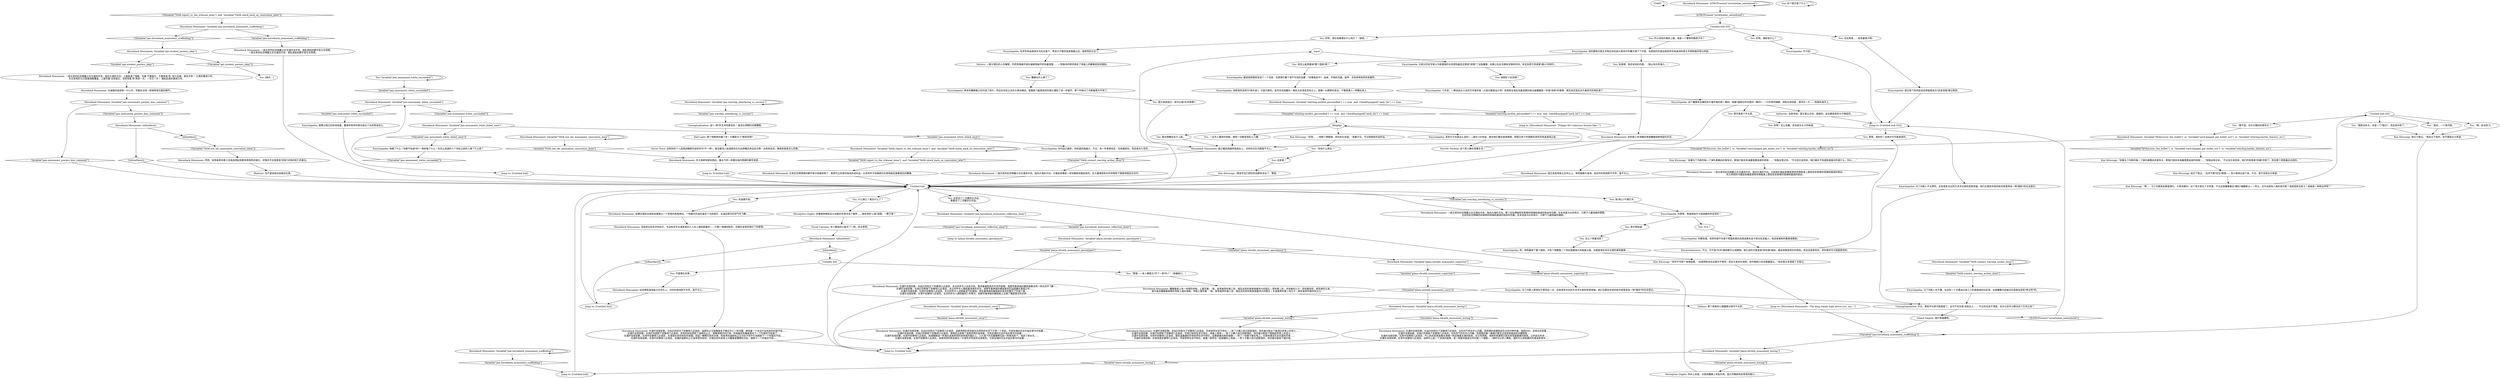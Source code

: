 # JAM / HORSEBACK MONUMENT
# On the traffic island in the jam, an old monument of Filippe III The Squanderer pointing towards an unknown location in the sea. The chest region seems to have suffered chip damage.
# ==================================================
digraph G {
	  0 [label="START"];
	  1 [label="input"];
	  2 [label="You: 这个国王做了什么？"];
	  3 [label="You: Variable[\"jam.monument_white_succeeded\"]"];
	  4 [label="Variable[\"jam.monument_white_succeeded\"]", shape=diamond];
	  5 [label="!(Variable[\"jam.monument_white_succeeded\"])", shape=diamond];
	  6 [label="Horseback Monument: 国王耀武扬威地高高在上，对你的记忆问题毫不关心。"];
	  7 [label="Encyclopedia: 先等等，等我把他可卡因成瘾的传说讲完！"];
	  8 [label="Encyclopedia: 马丁内斯人也不懂。在这样一个主要由左倾工人阶级组成的社区里，这座雕像已经被证实是相当具有*争议性*的。"];
	  9 [label="Horseback Monument: Variable[\"jam.warship_interfacing_rc_success\"]"];
	  10 [label="Variable[\"jam.warship_interfacing_rc_success\"]", shape=diamond];
	  11 [label="!(Variable[\"jam.warship_interfacing_rc_success\"])", shape=diamond];
	  12 [label="You: 这是谁？"];
	  13 [label="Kim Kitsuragi: “嗯……马丁内斯到处都是弹孔。大革命期间，这个地方发生了许多事。不过这座雕像最近*确实*被翻新过——所以，也许这是有人搞的恶作剧？或者是射击练习？或者是一种政治声明？”"];
	  14 [label="Inland Empire: 我们等着瞧吧。"];
	  15 [label="Horseback Monument: 然而，放荡者菲利普三世高高扬起他那张青铜色的面孔，好像并不在意那些*庶民*对他的死亡的看法。"];
	  16 [label="Conceptualization: 连*一两*的艺术性都没有！ 甚至比预期的还要糟糕。"];
	  17 [label="Horseback Monument: 一座古老的纪念碑矗立在交通岛中央，指向大海的方向。马和骑手看起来像是想拼命挣脱身上那些色彩鲜艳的缆绳和盘绕的铁丝。\n先王和他的马看起来像是想拼命挣脱身上那些色彩鲜艳的缆绳和盘绕的铁丝。"];
	  18 [label="Kim Kitsuragi: 他记下笔记。“我会记下来的。你不要抱太大希望。”"];
	  19 [label="Kim Kitsuragi: “有何不可呢?”他耸耸肩。“这表明枪支在这里并不稀罕，而且大家还在用呢，有时候枪口还会朝着国王。”他在笔记本里做了点笔记。"];
	  20 [label="Encyclopedia: 他的暴政为君主专制在世纪前大革命中的覆灭埋下了伏笔，也使他的宗族血统和伊苏林迪洲的君主专制制度的得以终结。"];
	  21 [label="Encyclopedia: 革命分子也是这么说的——就在150年前。就在他们搬空皇家陵寝，把国王陛下的遗骸扔进伊苏林迪海湾之前。"];
	  22 [label="You: 等等，真的吗？这绝对不可能是真的。"];
	  23 [label="Untitled hub (03)"];
	  24 [label="Authority: 这是诽谤。国王是公正的，美丽的。这全都是革命分子编造的。"];
	  25 [label="You: 我*真心*不懂艺术。"];
	  26 [label="You: [离开。]"];
	  27 [label="Horseback Monument: Variable[\"TASK.contact_warship_archer_done\"]"];
	  28 [label="Variable[\"TASK.contact_warship_archer_done\"]", shape=diamond];
	  29 [label="!(Variable[\"TASK.contact_warship_archer_done\"])", shape=diamond];
	  30 [label="Jump to: [Untitled hub]"];
	  31 [label="You: 怎么个挥霍法呢？"];
	  32 [label="Jump to: [Horseback Monument: \"Filippe III's ludicrous bronze like...\"]"];
	  33 [label="Horrific Necktie: 这个男人确实很懂生活！"];
	  34 [label="Horseback Monument: IsTHCPresent(\"revacholian_nationhood\")"];
	  35 [label="IsTHCPresent(\"revacholian_nationhood\")", shape=diamond];
	  36 [label="!(IsTHCPresent(\"revacholian_nationhood\"))", shape=diamond];
	  37 [label="Horseback Monument: Variable[\"jam.horseback_monument_scaffolding\"]"];
	  38 [label="Variable[\"jam.horseback_monument_scaffolding\"]", shape=diamond];
	  39 [label="!(Variable[\"jam.horseback_monument_scaffolding\"])", shape=diamond];
	  40 [label="Horseback Monument: 国王高高地耸立在你之上，审视着整片海湾。他对你的视线默不作声，毫不关心。"];
	  41 [label="You: 妙啊！这么有趣，还有虚无主义的味道。"];
	  42 [label="Encyclopedia: 马丁内斯人更倾向于赞同这一点，还有很多杰出的艺术评论家和思想领袖，他们比那些年轻的批判家更具有一种*微妙*的社会意识。"];
	  43 [label="Horseback Monument: Variable[\"plaza.ultralib_monument_sorry\"]"];
	  44 [label="Variable[\"plaza.ultralib_monument_sorry\"]", shape=diamond];
	  45 [label="!(Variable[\"plaza.ultralib_monument_sorry\"])", shape=diamond];
	  46 [label="Horseback Monument: 交通环岛很安静，在灿烂的阳光下安静得几近诡异。迪斯科之王就像身处于舞台中心一样闪耀，期待着一个永远不会到来的时髦节拍……\n交通环岛很安静，在钠灯的照射下安静得几近诡异。杏色的权杖照亮了迪斯科之王，就像黑暗中的灯塔，呼唤着所有舞者等待下一个时髦的节拍落下……\n交通环岛很安静，在雨中安静得几近诡异。水滴落在杏色权杖的周围，跃起一颗颗闪烁的水珠，而高贵的迪斯科之王仍在不慌不忙地猎取下一个时髦的节拍……\n交通环岛很安静，在雪中安静得几近诡异。冻僵的迪斯科之王高举杏色权杖，在银白色的床单上闪耀着更耀眼的光彩，猎取下一个时髦的节拍……"];
	  47 [label="Horseback Monument: Variable[\"TASK.see_ids_monument_renovation_done\"]"];
	  48 [label="Variable[\"TASK.see_ids_monument_renovation_done\"]", shape=diamond];
	  49 [label="!(Variable[\"TASK.see_ids_monument_renovation_done\"])", shape=diamond];
	  50 [label="Kim Kitsuragi: “看来学生们把你的话都听进去了，警探。”"];
	  51 [label="Horseback Monument: 雕像基座上有一块银色饰板，上面写着：“我，放荡者菲利普三世，瑞瓦肖菲利普家族最伟大的国王；菲利普二世，丰饶者的儿子；菲利普四世，疯狂者的父亲。”\n拨开盖在雕像基座银色饰板上面的海报，饰板上面写着：“我，放荡者菲利普三世，瑞瓦肖的菲利普家族最伟大的国王；丰饶者菲利普二世之子；疯狂者菲利普四世之父。”"];
	  52 [label="Kim Kitsuragi: “好吧……”他擦了擦眼镜，然后抬头张望。“我看不见。不过我相信你说的话。”"];
	  53 [label="You: 国王就是国王，他可以做*任何事情*。"];
	  54 [label="Encyclopedia: 大部分历史学家认为联盟国的仓促登陆最后还算是*拯救*了这座雕像：如果公社社员拥有足够的时间，肯定会把它弄成更*细小*的碎片。"];
	  55 [label="Horseback Monument: Variable[\"TASK.report_to_the_tribunal_done\"]  and  Variable[\"TASK.check_back_on_renovation_later\"]"];
	  56 [label="Variable[\"TASK.report_to_the_tribunal_done\"]  and  Variable[\"TASK.check_back_on_renovation_later\"]", shape=diamond];
	  57 [label="!(Variable[\"TASK.report_to_the_tribunal_done\"]  and  Variable[\"TASK.check_back_on_renovation_later\"])", shape=diamond];
	  58 [label="Horseback Monument: 在海报的底部有一行小字，写着在当地一家咖啡馆见面的细节。"];
	  59 [label="Horseback Monument: 一座古老的纪念碑矗立在交通岛中央，指向大海的方向。整个纪念碑被色彩鲜艳的缆绳和盘绕的铁丝所包裹。在本该是马头的地方，只剩下几截扭曲的钢筋。\n古老的纪念碑被色彩鲜艳的缆绳和盘绕的铁丝所包裹。在本该是马头的地方，只剩下几截扭曲的钢筋。"];
	  60 [label="Horseback Monument: 没有拼出你名字的彩灯，也没有双手长满老茧的工人在上面斜睨着你——只剩一堆建材陈列，仿佛在哀悼你错付了的梦想。"];
	  61 [label="Encyclopedia: 几年前，一群自由主义派的艺术爱好者（大部分都是设计师）觉得修复瑞瓦肖最浪费的统治者雕像是一件很*讽刺*的事情，更别说还是在这片最贫穷的地区里了……"];
	  62 [label="Rhetoric: 也不是说他生前就会在意。"];
	  63 [label="You: 检查脚手架。"];
	  64 [label="Horseback Monument: Variable[\"jam.horseback_monument_reflection_done\"]"];
	  65 [label="Variable[\"jam.horseback_monument_reflection_done\"]", shape=diamond];
	  66 [label="!(Variable[\"jam.horseback_monument_reflection_done\"])", shape=diamond];
	  67 [label="Jump to: [Untitled hub]"];
	  68 [label="Horseback Monument: IsKimHere()"];
	  69 [label="IsKimHere()", shape=diamond];
	  70 [label="!(IsKimHere())", shape=diamond];
	  71 [label="You: 好吧。现在他被埋在什么地方？（继续。）"];
	  72 [label="Jump to: [plaza.ultralib_monument_apocalypse]"];
	  73 [label="Horseback Monument: 一座古老的纪念碑矗立在交通环岛中央，胡乱搭起的脚手架立在周围。\n一座古老的纪念碑矗立在交通岛中央，胡乱搭起的脚手架立在周围。"];
	  74 [label="Encyclopedia: 国王陛下的侍臣说这样能帮他与*至高领域*建立联系。"];
	  75 [label="Electrochemistry: 不过，可不是*任何*毒粉都可以成瘾哦。我们说的可是皇家*菲利普*毒粉，据说效果是现在的两倍。而且还是紫色的，菲利普的可卡因是紫色的。"];
	  76 [label="Encyclopedia: 原本的雕像被公社炸成了碎片，然后在世纪之交的大革命期间，联盟国飞艇登陆的时候又遭到了进一步破坏。那个时候马丁内斯被夷为平地了。"];
	  77 [label="Horseback Monument: Variable[\"plaza.ultralib_monument_boring\"]"];
	  78 [label="Variable[\"plaza.ultralib_monument_boring\"]", shape=diamond];
	  79 [label="!(Variable[\"plaza.ultralib_monument_boring\"])", shape=diamond];
	  80 [label="Horseback Monument: 交通环岛很安静，在灿烂的阳光下安静得几近诡异。末日的传令人站在中央，等待着被明亮的天空所吞噬，他那写着神谕的硬纸板像活饵一样在风中飞舞……\n交通环岛很安静，在钠灯的照射下安静得几近诡异。末日的传令人拥抱着漆黑的天空，他那写着神谕的硬纸板将厄运隐藏在黑暗之中……\n交通环岛很安静，在雨中安静得几近诡异。末日的传令人迎接着湿气的侵蚀，他写着神谕的硬纸板在雨天的重压下开始下垂……\n交通环岛很安静，在雪中安静得几近诡异。末日的传令人拥抱着死亡的寒冷，他那写着神谕的硬纸板上沾满了像是堕天的灰烬……"];
	  81 [label="Horseback Monument: 交通环岛很安静，在灿烂的阳光下安静得几近诡异。无形的气色在中心闪耀，而周围的老建筑却在炎热中呻吟着，隐隐约约，显得无足轻重……\n交通环岛很安静，在钠灯的照射下安静得几近诡异。无形的气色在中心闪耀，而周围的每一盏路灯都无法复制其叛逆的闪耀辉煌……\n交通环岛很安静，在雨中安静得几近诡异。中心的彩绘表面像水滑梯一样迎接着水滴的到来。在它的周围，海岸的老建筑只是在享受着缓慢的侵蚀，之外别无所求……\n交通环岛很安静，在雪中安静得几近诡异。涂鸦中心是一个流淌的蛋黄，是一种新风格诞生时的第一个细胞——随时可以供人蘸取，随时可以用粘稠的灵感滋养青年……"];
	  82 [label="You: “警督——有人朝国王*开了一枪*吗？”（指着缺口。）"];
	  83 [label="You: 不提弹孔的事。"];
	  84 [label="Untitled hub (02)"];
	  85 [label="You: 所以说他对毒粉上瘾，他是一个奢侈的瘾君子吗？"];
	  86 [label="Untitled hub"];
	  87 [label="Horseback Monument: Variable[\"plaza.ultralib_monument_boring\"]"];
	  88 [label="Variable[\"plaza.ultralib_monument_boring\"]", shape=diamond];
	  89 [label="!(Variable[\"plaza.ultralib_monument_boring\"])", shape=diamond];
	  90 [label="Perception (Sight): 好像某种拥有巨大动能的东西冲击了胸甲……就在他的‘心脏’周围。一颗子弹？"];
	  91 [label="You: “你有什么想法？”"];
	  92 [label="Shivers: 一群大理石的人形雕塑，仍然哭嚎着环绕在被肆意破坏的坟墓周围……一阵致命的寒风卷走了地面上的糖果皮和旧报纸。"];
	  93 [label="Encyclopedia: 你要知道，老菲利普不仅善于把国库里的资源浪费在金子和仪仗武器上，他还是毒粉的重度成瘾者。"];
	  94 [label="Encyclopedia: 可卡因。"];
	  95 [label="Horseback Monument: 古老纪念碑周围的脚手架已经被拆掉了，取而代之的是你投资的战利品，众多的杆子和绳索仍在原地固定着重组后的雕像。"];
	  96 [label="Horseback Monument: Variable[\"plaza.ultralib_monument_apocalypse\"]"];
	  97 [label="Variable[\"plaza.ultralib_monument_apocalypse\"]", shape=diamond];
	  98 [label="!(Variable[\"plaza.ultralib_monument_apocalypse\"])", shape=diamond];
	  99 [label="Horseback Monument: Variable[\"jam.horseback_monument_scaffolding\"]"];
	  100 [label="Variable[\"jam.horseback_monument_scaffolding\"]", shape=diamond];
	  101 [label="!(Variable[\"jam.horseback_monument_scaffolding\"])", shape=diamond];
	  102 [label="Horseback Monument: 先王挑衅地望向西边，像木乃伊一样裹在临时搭建的脚手架里……"];
	  103 [label="You: “都不是。也许它跟凶杀案有关？”"];
	  104 [label="Kim Kitsuragi: “如果马丁内斯的每一个弹孔都跟凶杀案有关，那我们就会有海量需要追查的线索……”他掏出笔记本。“不过话又说回来，我们的受害者*的确*中枪了。而且那个洞是最近出现的。”"];
	  105 [label="Encyclopedia: 据说他把寝宫变成了一个宝库，在那里贮藏了深不可测的宝藏：*克鲁格金币*、金条、华丽的兵器、盔甲，还有各种各样的圣餐杯。"];
	  106 [label="Encyclopedia: 他称他的宝库为*索尔金*。它是污秽的。有传言说他睡在一堆巨大的浸金羽毛之上，就像一头肥胖的恶龙，不像普通人一样睡在床上。"];
	  107 [label="You: 一出令人震惊的闹剧。难怪一切都变得乱七八糟。"];
	  108 [label="You: 那可真是个坏主意。"];
	  109 [label="You: 谁修好了纪念碑？"];
	  110 [label="Horseback Monument: 纵横交错的木板和金属管以一个奇怪的角度伸出。一块破烂的油布盖住了马和骑手，在海边寒冷的空气中飞舞……"];
	  111 [label="Jump to: [Untitled hub]"];
	  112 [label="Jump to: [Untitled hub]"];
	  113 [label="Horseback Monument: 一座古老的纪念碑矗立在交通岛中央，指向大海的方向。上面贴满了海报，写着‘不要国王，不要老板’和 ‘前仆后继，继往开来！’之类的激进口号。\n先王和他的马已经被海报覆盖，上面写着‘没有国王，没有老板’和‘再来一次，一次又一次！’诸如此类的激进口号。"];
	  114 [label="Horseback Monument: Variable[\"jam.monument_posters_kim_comment\"]"];
	  115 [label="Variable[\"jam.monument_posters_kim_comment\"]", shape=diamond];
	  116 [label="!(Variable[\"jam.monument_posters_kim_comment\"])", shape=diamond];
	  117 [label="Visual Calculus: 有人朝他的心脏开了一枪。有点意思。"];
	  118 [label="Untitled hub"];
	  119 [label="Horseback Monument: Variable[\"XP.discover_the_bullet\"]  or  Variable[\"yard.hanged_got_bullet_out\"]  or  Variable[\"whirling.hardie_rhetoric_wc\"]"];
	  120 [label="Variable[\"XP.discover_the_bullet\"]  or  Variable[\"yard.hanged_got_bullet_out\"]  or  Variable[\"whirling.hardie_rhetoric_wc\"]", shape=diamond];
	  121 [label="!(Variable[\"XP.discover_the_bullet\"]  or  Variable[\"yard.hanged_got_bullet_out\"]  or  Variable[\"whirling.hardie_rhetoric_wc\"])", shape=diamond];
	  122 [label="Horseback Monument: Variable[\"jam.monument_white_failed_once\"]"];
	  123 [label="Variable[\"jam.monument_white_failed_once\"]", shape=diamond];
	  124 [label="!(Variable[\"jam.monument_white_failed_once\"])", shape=diamond];
	  125 [label="Encyclopedia: 你问自己越多，你知道的就越少。不过，有一件事很肯定：你有脑损伤。而且是永久性的。"];
	  126 [label="You: 我不想知道。"];
	  127 [label="Savoir Faire: 这和你的个人品牌战略顾问说好的可*不一样*，甚至都没人知道是你在为这种概念再设定付费！去和他谈谈，看看到底是怎么回事。"];
	  128 [label="Horseback Monument: 一座古老的纪念碑矗立在交通岛中央，指向大海的方向。它看起来像是一块块重新拼接起来的，在大量绳索和木杆的帮助下稳稳地固定在风中。"];
	  129 [label="Jump to: [Horseback Monument: \"The king stands high above you, sur...\"]"];
	  130 [label="flikipfipi"];
	  131 [label="You: 有道理，我还有别的问题。（阻止知识的涌入。）"];
	  132 [label="You: 什么？"];
	  133 [label="Jump to: [Untitled hub (03)]"];
	  134 [label="Encyclopedia: 这个雕像本应捕捉到它被炸毁的那一瞬间，就像*凝固在时间里的一瞬间*。一只珍贵的蝴蝶，深陷在琥珀里，漂浮在一片……狗屎的海洋上。"];
	  135 [label="Horseback Monument: 交通环岛很安静，在灿烂的阳光下安静得几近诡异。迷离恍惚的哀悼者在在明亮的天空下只是一个剪影，令其安魂的花朵开始在寒冷中枯萎……\n交通环岛很安静，在钠灯的照射下安静得几近诡异。黑暗完全吞噬了迷离恍惚的哀悼者，令其安魂的花朵开始在寒冷中枯萎……\n交通环岛很安静，在雨中安静得几近诡异。雨滴像眼泪一样落在迷离恍惚的哀悼者的面纱上，几片落下的花瓣像葬仪船一样顺流而下，流进了排水沟……\n交通环岛很安静，在雪中安静得几近诡异。迷离恍惚的悲哀者在一片银色中将哀伤切成黑色，令其安魂的花朵开始在寒冷中枯萎……"];
	  136 [label="Horseback Monument: 纪念碑高高地耸立在你头上。对你的视线默不作声，毫不关心。"];
	  137 [label="You: “嗯，射击练习。”"];
	  138 [label="Kim Kitsuragi: 他记下笔记。“这并不算*完全*离题——至少值得记录下来。不过，我不会抱太大希望。”"];
	  139 [label="Kim Kitsuragi: “如果马丁内斯的每一个弹孔都跟凶杀案有关，那我们就会有海量需要追查的线索……”他掏出笔记本。“不过话又说回来，我们确实不知道到底面对的是什么，所以……”"];
	  140 [label="Horseback Monument: Variable[\"whirling.necktie_personified\"] == true  and  CheckEquipped(\"neck_tie\") == true"];
	  141 [label="Variable[\"whirling.necktie_personified\"] == true  and  CheckEquipped(\"neck_tie\") == true", shape=diamond];
	  142 [label="!(Variable[\"whirling.necktie_personified\"] == true  and  CheckEquipped(\"neck_tie\") == true)", shape=diamond];
	  143 [label="You: 这还真是……信息量很大啊。"];
	  144 [label="You: 我也想睡在金子上面。"];
	  145 [label="You: 什么缺口？看见什么了？"];
	  146 [label="Encyclopedia: 呃，他挥霍掉了整个国库，开启了倒数第二个世纪里最强大的超级大国，也就是瑞瓦肖宗主国的衰败篇章……"];
	  147 [label="You: 他怎么能挥霍掉*整个国库*呢？"];
	  148 [label="You: 反思这个二次概念化作品。\n看看这个二次概念化作品。"];
	  149 [label="You: “跟政治有关。这是一个*国王*，而且他中枪了。”"];
	  150 [label="Half Light: 那个狗娘养的骗了你！大概是为了*取笑你吧*……"];
	  151 [label="You: “是的，一个恶作剧。”"];
	  152 [label="Horseback Monument: Variable[\"jam.monument_white_succeeded\"]"];
	  153 [label="Variable[\"jam.monument_white_succeeded\"]", shape=diamond];
	  154 [label="!(Variable[\"jam.monument_white_succeeded\"])", shape=diamond];
	  155 [label="Encyclopedia: 马丁内斯人不太赞同，还有很多杰出的艺术评论家和思想领袖，他们比那些年轻的批判家更具有一种*微妙*的社会意识。"];
	  156 [label="Perception (Sight): 你向上张望，注意到雕像上有些东西。国王的胸部有些奇怪的缺口……"];
	  157 [label="Horseback Monument: 交通环岛很安静，在灿烂的阳光下安静得几近诡异。罚单依然在坚守岗位——除了少数几张已经脱落的，现在被分配去下面清扫沥青上的泥土……\n交通环岛很安静，在钠灯的照射下安静得几近诡异。罚单们依然在坚守岗位，准备上夜班——除了少数几张已经脱落的，现在被分配到下面刷起沥青上的泥土……\n交通环岛很安静，在雨中安静得几近诡异。那些湿漉漉的罚单依然在坚守岗位，迎接着暴风雨的侵袭——除了一些朝下躺在地上，光荣地淹没在水坑里的罚单……\n交通环岛很安静，在雪地里安静得几近诡异。罚单依然在坚守岗位，就像一群挤在一起取暖的上班族——除了少数几张已经脱落的，现在被分配到下面扫雪。"];
	  158 [label="Horseback Monument: IsKimHere()"];
	  159 [label="IsKimHere()", shape=diamond];
	  160 [label="!(IsKimHere())", shape=diamond];
	  161 [label="Horseback Monument: Variable[\"apt.student_posters_okay\"]"];
	  162 [label="Variable[\"apt.student_posters_okay\"]", shape=diamond];
	  163 [label="!(Variable[\"apt.student_posters_okay\"])", shape=diamond];
	  164 [label="Conceptualization: 不过，那些评论家可能搞错了。这可不仅仅是‘讽刺主义……’不过你也说不清楚。也许以后可以解决这个艺术之谜？"];
	  165 [label="Horseback Monument: Variable[\"plaza.ultralib_monument_superstar\"]"];
	  166 [label="Variable[\"plaza.ultralib_monument_superstar\"]", shape=diamond];
	  167 [label="!(Variable[\"plaza.ultralib_monument_superstar\"])", shape=diamond];
	  168 [label="Jump to: [Untitled hub]"];
	  169 [label="Volition: 那个家族的心理健康记录可不太好。"];
	  170 [label="Encyclopedia: 就算以国王的标准来看，奢侈的老菲利普也是出了名的挥金如土。"];
	  171 [label="Encyclopedia: 在伊苏林迪海湾冰冷的水面下，革命分子搬空皇家陵墓之后，就把他扔过去了。"];
	  172 [label="Horseback Monument: 菲利普三世滑稽的青铜雕像挑衅地望向天空。"];
	  173 [label="You: 好吧，毒粉是什么？"];
	  174 [label="You: 雕像出什么事了？"];
	  175 [label="Encyclopedia: 他做了什么？你都不知道*你*一周前做了什么！你怎么知道好几个世纪之前的人做了什么呢？"];
	  0 -> 0
	  1 -> 54
	  2 -> 2
	  3 -> 3
	  3 -> 4
	  4 -> 152
	  5 -> 152
	  6 -> 29
	  7 -> 132
	  7 -> 126
	  8 -> 164
	  9 -> 9
	  9 -> 10
	  10 -> 16
	  11 -> 59
	  12 -> 50
	  13 -> 84
	  14 -> 39
	  15 -> 62
	  16 -> 150
	  17 -> 86
	  18 -> 39
	  19 -> 129
	  20 -> 147
	  20 -> 131
	  21 -> 33
	  22 -> 6
	  23 -> 85
	  23 -> 173
	  23 -> 71
	  23 -> 143
	  24 -> 133
	  25 -> 7
	  27 -> 27
	  27 -> 28
	  28 -> 8
	  29 -> 128
	  30 -> 86
	  31 -> 146
	  32 -> 172
	  33 -> 130
	  34 -> 34
	  34 -> 35
	  35 -> 23
	  36 -> 133
	  37 -> 37
	  37 -> 38
	  38 -> 168
	  39 -> 87
	  40 -> 86
	  41 -> 155
	  42 -> 164
	  43 -> 43
	  43 -> 44
	  44 -> 135
	  45 -> 77
	  46 -> 112
	  47 -> 48
	  47 -> 47
	  48 -> 102
	  49 -> 15
	  50 -> 86
	  51 -> 169
	  52 -> 91
	  53 -> 6
	  54 -> 109
	  55 -> 56
	  55 -> 55
	  56 -> 95
	  57 -> 99
	  58 -> 114
	  59 -> 86
	  60 -> 46
	  61 -> 134
	  62 -> 86
	  63 -> 110
	  64 -> 65
	  64 -> 66
	  65 -> 96
	  66 -> 72
	  67 -> 86
	  68 -> 69
	  68 -> 70
	  69 -> 118
	  70 -> 67
	  71 -> 171
	  73 -> 86
	  74 -> 133
	  75 -> 22
	  76 -> 53
	  77 -> 78
	  77 -> 79
	  78 -> 157
	  79 -> 81
	  80 -> 112
	  81 -> 112
	  82 -> 51
	  83 -> 136
	  84 -> 137
	  84 -> 103
	  84 -> 149
	  84 -> 151
	  85 -> 20
	  86 -> 1
	  86 -> 11
	  86 -> 145
	  86 -> 148
	  86 -> 25
	  86 -> 63
	  87 -> 88
	  87 -> 89
	  88 -> 168
	  89 -> 156
	  90 -> 117
	  91 -> 12
	  92 -> 174
	  93 -> 75
	  94 -> 133
	  95 -> 86
	  96 -> 97
	  96 -> 98
	  97 -> 80
	  98 -> 165
	  99 -> 100
	  99 -> 101
	  100 -> 73
	  101 -> 161
	  102 -> 111
	  103 -> 119
	  104 -> 138
	  105 -> 106
	  106 -> 140
	  107 -> 6
	  108 -> 41
	  109 -> 61
	  110 -> 60
	  111 -> 86
	  112 -> 86
	  113 -> 58
	  114 -> 115
	  114 -> 116
	  115 -> 86
	  116 -> 158
	  117 -> 68
	  118 -> 82
	  118 -> 83
	  119 -> 120
	  119 -> 121
	  120 -> 104
	  121 -> 139
	  122 -> 123
	  122 -> 124
	  123 -> 125
	  124 -> 175
	  125 -> 29
	  126 -> 31
	  127 -> 102
	  128 -> 86
	  129 -> 39
	  130 -> 144
	  130 -> 107
	  130 -> 52
	  130 -> 21
	  131 -> 172
	  132 -> 93
	  133 -> 22
	  134 -> 40
	  134 -> 24
	  134 -> 108
	  135 -> 112
	  136 -> 67
	  137 -> 18
	  138 -> 13
	  139 -> 17
	  140 -> 141
	  140 -> 142
	  141 -> 32
	  142 -> 130
	  143 -> 74
	  144 -> 6
	  145 -> 90
	  146 -> 19
	  147 -> 105
	  148 -> 64
	  149 -> 18
	  150 -> 127
	  151 -> 18
	  152 -> 153
	  152 -> 154
	  153 -> 170
	  154 -> 122
	  155 -> 164
	  156 -> 86
	  157 -> 112
	  158 -> 160
	  158 -> 159
	  159 -> 49
	  160 -> 86
	  161 -> 162
	  161 -> 163
	  162 -> 113
	  163 -> 26
	  164 -> 14
	  165 -> 166
	  165 -> 167
	  166 -> 45
	  167 -> 42
	  168 -> 86
	  169 -> 36
	  170 -> 30
	  171 -> 92
	  172 -> 86
	  173 -> 94
	  174 -> 76
	  175 -> 5
}

